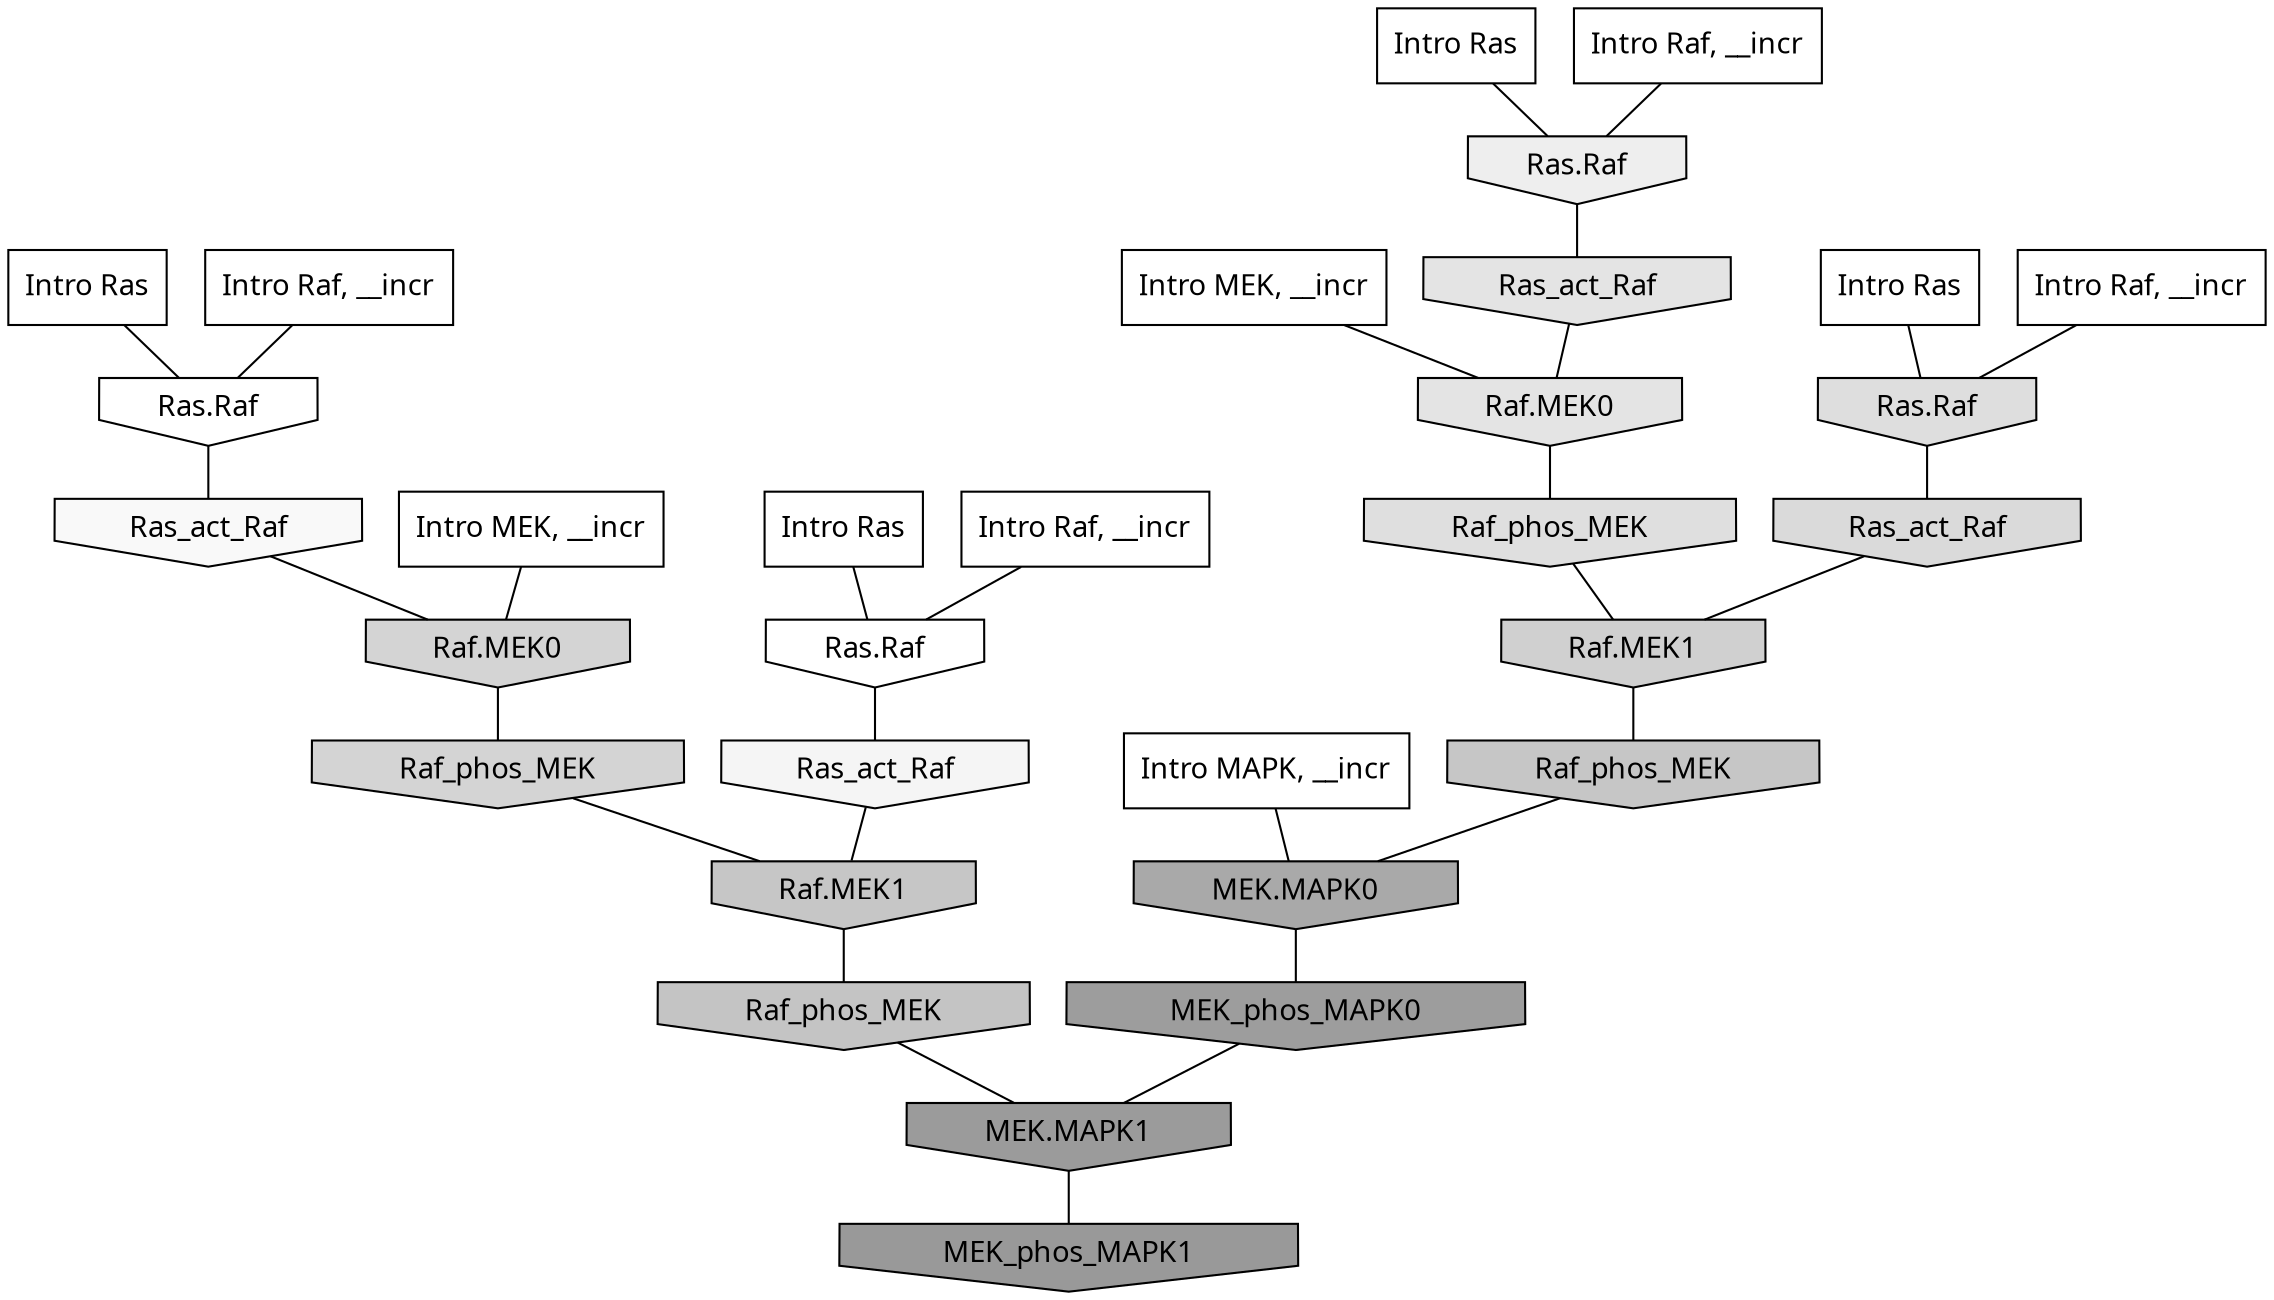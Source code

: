 digraph G{
  rankdir="TB";
  ranksep=0.30;
  node [fontname="CMU Serif"];
  edge [fontname="CMU Serif"];
  
  49 [label="Intro Ras", shape=rectangle, style=filled, fillcolor="0.000 0.000 1.000"]
  
  84 [label="Intro Ras", shape=rectangle, style=filled, fillcolor="0.000 0.000 1.000"]
  
  98 [label="Intro Ras", shape=rectangle, style=filled, fillcolor="0.000 0.000 1.000"]
  
  99 [label="Intro Ras", shape=rectangle, style=filled, fillcolor="0.000 0.000 1.000"]
  
  392 [label="Intro Raf, __incr", shape=rectangle, style=filled, fillcolor="0.000 0.000 1.000"]
  
  652 [label="Intro Raf, __incr", shape=rectangle, style=filled, fillcolor="0.000 0.000 1.000"]
  
  677 [label="Intro Raf, __incr", shape=rectangle, style=filled, fillcolor="0.000 0.000 1.000"]
  
  938 [label="Intro Raf, __incr", shape=rectangle, style=filled, fillcolor="0.000 0.000 1.000"]
  
  1103 [label="Intro MEK, __incr", shape=rectangle, style=filled, fillcolor="0.000 0.000 1.000"]
  
  1972 [label="Intro MEK, __incr", shape=rectangle, style=filled, fillcolor="0.000 0.000 1.000"]
  
  2147 [label="Intro MAPK, __incr", shape=rectangle, style=filled, fillcolor="0.000 0.000 1.000"]
  
  3203 [label="Ras.Raf", shape=invhouse, style=filled, fillcolor="0.000 0.000 1.000"]
  
  3267 [label="Ras.Raf", shape=invhouse, style=filled, fillcolor="0.000 0.000 1.000"]
  
  3472 [label="Ras_act_Raf", shape=invhouse, style=filled, fillcolor="0.000 0.000 0.976"]
  
  3589 [label="Ras_act_Raf", shape=invhouse, style=filled, fillcolor="0.000 0.000 0.960"]
  
  3921 [label="Ras.Raf", shape=invhouse, style=filled, fillcolor="0.000 0.000 0.932"]
  
  4558 [label="Ras_act_Raf", shape=invhouse, style=filled, fillcolor="0.000 0.000 0.891"]
  
  4562 [label="Raf.MEK0", shape=invhouse, style=filled, fillcolor="0.000 0.000 0.891"]
  
  4864 [label="Raf_phos_MEK", shape=invhouse, style=filled, fillcolor="0.000 0.000 0.873"]
  
  4883 [label="Ras.Raf", shape=invhouse, style=filled, fillcolor="0.000 0.000 0.871"]
  
  5152 [label="Ras_act_Raf", shape=invhouse, style=filled, fillcolor="0.000 0.000 0.855"]
  
  5556 [label="Raf.MEK0", shape=invhouse, style=filled, fillcolor="0.000 0.000 0.832"]
  
  5611 [label="Raf_phos_MEK", shape=invhouse, style=filled, fillcolor="0.000 0.000 0.829"]
  
  5938 [label="Raf.MEK1", shape=invhouse, style=filled, fillcolor="0.000 0.000 0.814"]
  
  6791 [label="Raf.MEK1", shape=invhouse, style=filled, fillcolor="0.000 0.000 0.777"]
  
  6823 [label="Raf_phos_MEK", shape=invhouse, style=filled, fillcolor="0.000 0.000 0.776"]
  
  7126 [label="Raf_phos_MEK", shape=invhouse, style=filled, fillcolor="0.000 0.000 0.766"]
  
  11413 [label="MEK.MAPK0", shape=invhouse, style=filled, fillcolor="0.000 0.000 0.661"]
  
  14297 [label="MEK_phos_MAPK0", shape=invhouse, style=filled, fillcolor="0.000 0.000 0.616"]
  
  14900 [label="MEK.MAPK1", shape=invhouse, style=filled, fillcolor="0.000 0.000 0.609"]
  
  15409 [label="MEK_phos_MAPK1", shape=invhouse, style=filled, fillcolor="0.000 0.000 0.600"]
  
  
  14900 -> 15409 [dir=none, color="0.000 0.000 0.000"] 
  14297 -> 14900 [dir=none, color="0.000 0.000 0.000"] 
  11413 -> 14297 [dir=none, color="0.000 0.000 0.000"] 
  7126 -> 14900 [dir=none, color="0.000 0.000 0.000"] 
  6823 -> 11413 [dir=none, color="0.000 0.000 0.000"] 
  6791 -> 7126 [dir=none, color="0.000 0.000 0.000"] 
  5938 -> 6823 [dir=none, color="0.000 0.000 0.000"] 
  5611 -> 6791 [dir=none, color="0.000 0.000 0.000"] 
  5556 -> 5611 [dir=none, color="0.000 0.000 0.000"] 
  5152 -> 5938 [dir=none, color="0.000 0.000 0.000"] 
  4883 -> 5152 [dir=none, color="0.000 0.000 0.000"] 
  4864 -> 5938 [dir=none, color="0.000 0.000 0.000"] 
  4562 -> 4864 [dir=none, color="0.000 0.000 0.000"] 
  4558 -> 4562 [dir=none, color="0.000 0.000 0.000"] 
  3921 -> 4558 [dir=none, color="0.000 0.000 0.000"] 
  3589 -> 6791 [dir=none, color="0.000 0.000 0.000"] 
  3472 -> 5556 [dir=none, color="0.000 0.000 0.000"] 
  3267 -> 3472 [dir=none, color="0.000 0.000 0.000"] 
  3203 -> 3589 [dir=none, color="0.000 0.000 0.000"] 
  2147 -> 11413 [dir=none, color="0.000 0.000 0.000"] 
  1972 -> 5556 [dir=none, color="0.000 0.000 0.000"] 
  1103 -> 4562 [dir=none, color="0.000 0.000 0.000"] 
  938 -> 3267 [dir=none, color="0.000 0.000 0.000"] 
  677 -> 3203 [dir=none, color="0.000 0.000 0.000"] 
  652 -> 3921 [dir=none, color="0.000 0.000 0.000"] 
  392 -> 4883 [dir=none, color="0.000 0.000 0.000"] 
  99 -> 3921 [dir=none, color="0.000 0.000 0.000"] 
  98 -> 4883 [dir=none, color="0.000 0.000 0.000"] 
  84 -> 3203 [dir=none, color="0.000 0.000 0.000"] 
  49 -> 3267 [dir=none, color="0.000 0.000 0.000"] 
  
  }
